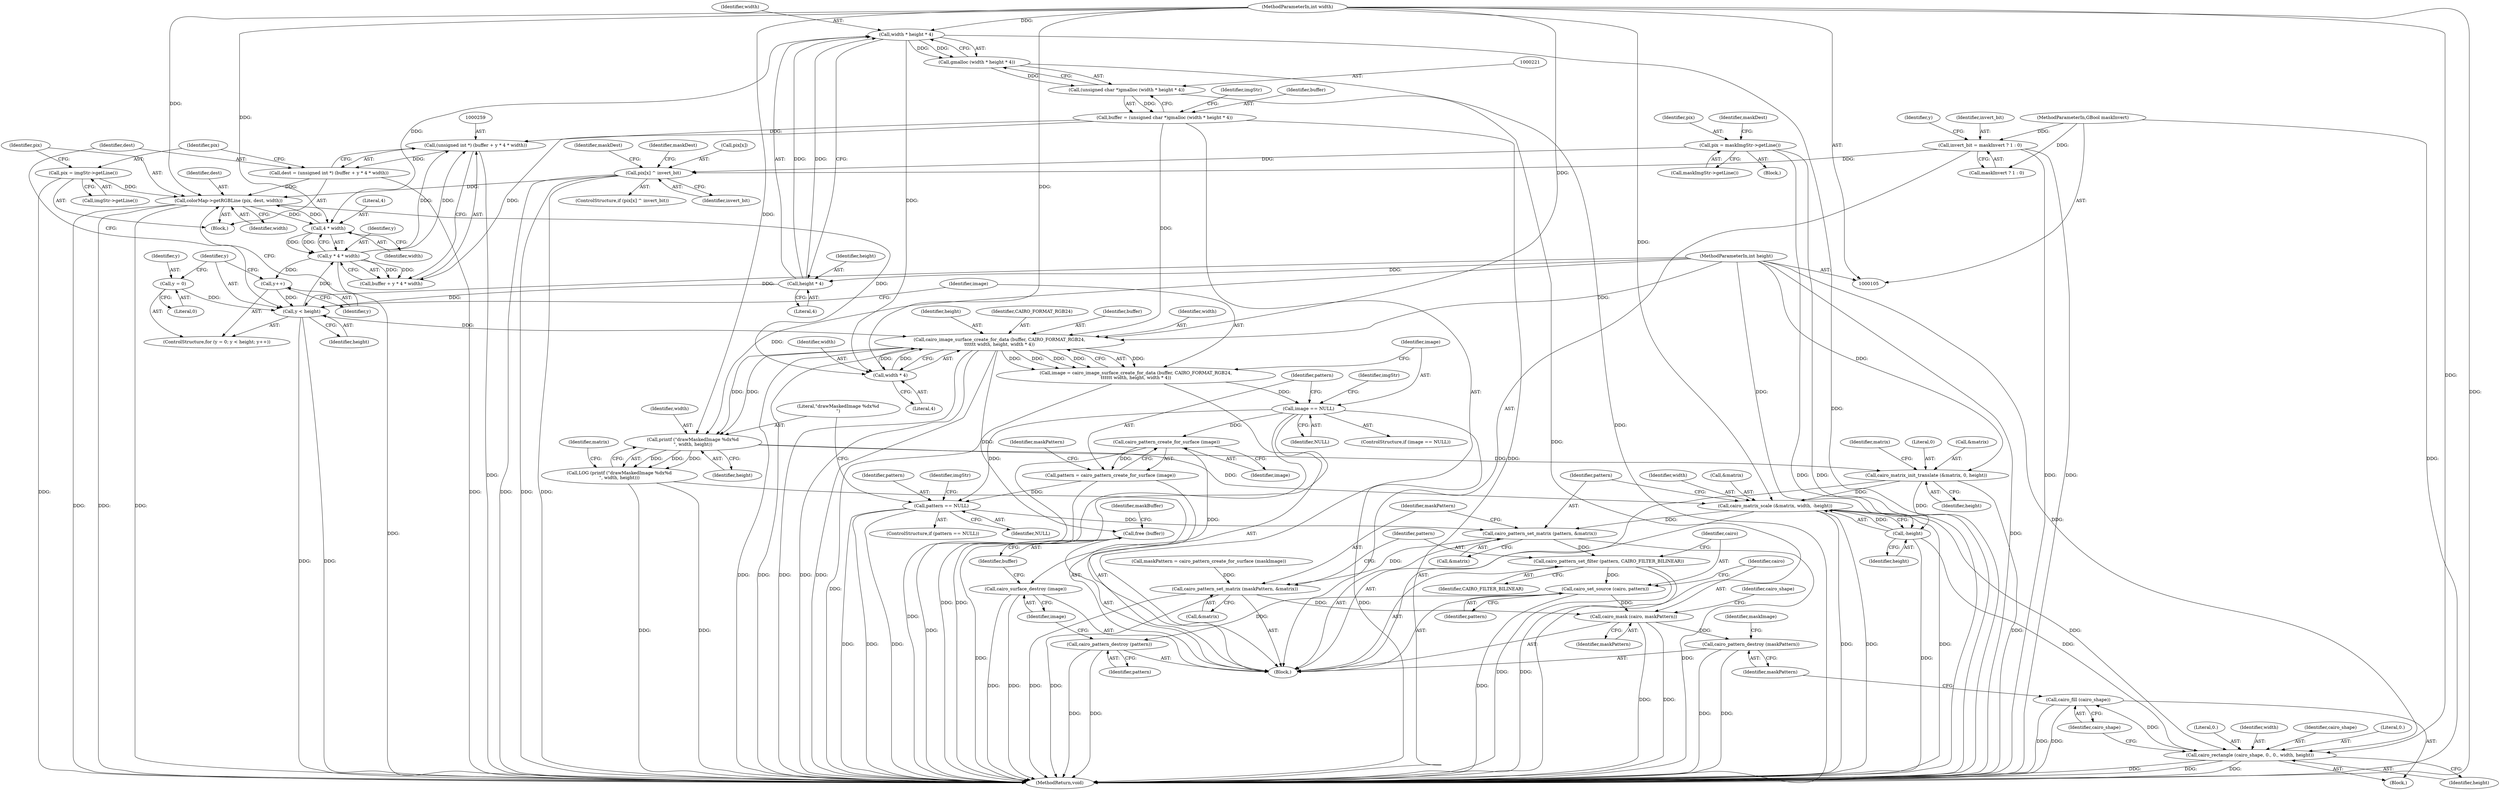 digraph "0_poppler_7b2d314a61fd0e12f47c62996cb49ec0d1ba747a_2@API" {
"1000276" [label="(Call,cairo_image_surface_create_for_data (buffer, CAIRO_FORMAT_RGB24,\n\t\t\t\t\t\t width, height, width * 4))"];
"1000218" [label="(Call,buffer = (unsigned char *)gmalloc (width * height * 4))"];
"1000220" [label="(Call,(unsigned char *)gmalloc (width * height * 4))"];
"1000222" [label="(Call,gmalloc (width * height * 4))"];
"1000223" [label="(Call,width * height * 4)"];
"1000109" [label="(MethodParameterIn,int width)"];
"1000225" [label="(Call,height * 4)"];
"1000110" [label="(MethodParameterIn,int height)"];
"1000281" [label="(Call,width * 4)"];
"1000270" [label="(Call,colorMap->getRGBLine (pix, dest, width))"];
"1000184" [label="(Call,pix[x] ^ invert_bit)"];
"1000163" [label="(Call,pix = maskImgStr->getLine())"];
"1000147" [label="(Call,invert_bit = maskInvert ? 1 : 0)"];
"1000115" [label="(MethodParameterIn,GBool maskInvert)"];
"1000267" [label="(Call,pix = imgStr->getLine())"];
"1000256" [label="(Call,dest = (unsigned int *) (buffer + y * 4 * width))"];
"1000258" [label="(Call,(unsigned int *) (buffer + y * 4 * width))"];
"1000262" [label="(Call,y * 4 * width)"];
"1000250" [label="(Call,y < height)"];
"1000247" [label="(Call,y = 0)"];
"1000253" [label="(Call,y++)"];
"1000264" [label="(Call,4 * width)"];
"1000274" [label="(Call,image = cairo_image_surface_create_for_data (buffer, CAIRO_FORMAT_RGB24,\n\t\t\t\t\t\t width, height, width * 4))"];
"1000285" [label="(Call,image == NULL)"];
"1000294" [label="(Call,cairo_pattern_create_for_surface (image))"];
"1000292" [label="(Call,pattern = cairo_pattern_create_for_surface (image))"];
"1000301" [label="(Call,pattern == NULL)"];
"1000324" [label="(Call,cairo_pattern_set_matrix (pattern, &matrix))"];
"1000328" [label="(Call,cairo_pattern_set_matrix (maskPattern, &matrix))"];
"1000338" [label="(Call,cairo_mask (cairo, maskPattern))"];
"1000352" [label="(Call,cairo_pattern_destroy (maskPattern))"];
"1000332" [label="(Call,cairo_pattern_set_filter (pattern, CAIRO_FILTER_BILINEAR))"];
"1000335" [label="(Call,cairo_set_source (cairo, pattern))"];
"1000356" [label="(Call,cairo_pattern_destroy (pattern))"];
"1000358" [label="(Call,cairo_surface_destroy (image))"];
"1000309" [label="(Call,printf (\"drawMaskedImage %dx%d\n\", width, height))"];
"1000308" [label="(Call,LOG (printf (\"drawMaskedImage %dx%d\n\", width, height)))"];
"1000313" [label="(Call,cairo_matrix_init_translate (&matrix, 0, height))"];
"1000318" [label="(Call,cairo_matrix_scale (&matrix, width, -height))"];
"1000344" [label="(Call,cairo_rectangle (cairo_shape, 0., 0., width, height))"];
"1000350" [label="(Call,cairo_fill (cairo_shape))"];
"1000322" [label="(Call,-height)"];
"1000360" [label="(Call,free (buffer))"];
"1000292" [label="(Call,pattern = cairo_pattern_create_for_surface (image))"];
"1000326" [label="(Call,&matrix)"];
"1000349" [label="(Identifier,height)"];
"1000220" [label="(Call,(unsigned char *)gmalloc (width * height * 4))"];
"1000315" [label="(Identifier,matrix)"];
"1000258" [label="(Call,(unsigned int *) (buffer + y * 4 * width))"];
"1000311" [label="(Identifier,width)"];
"1000314" [label="(Call,&matrix)"];
"1000257" [label="(Identifier,dest)"];
"1000273" [label="(Identifier,width)"];
"1000270" [label="(Call,colorMap->getRGBLine (pix, dest, width))"];
"1000301" [label="(Call,pattern == NULL)"];
"1000277" [label="(Identifier,buffer)"];
"1000219" [label="(Identifier,buffer)"];
"1000271" [label="(Identifier,pix)"];
"1000290" [label="(Identifier,imgStr)"];
"1000346" [label="(Literal,0.)"];
"1000344" [label="(Call,cairo_rectangle (cairo_shape, 0., 0., width, height))"];
"1000162" [label="(Block,)"];
"1000265" [label="(Literal,4)"];
"1000275" [label="(Identifier,image)"];
"1000116" [label="(Block,)"];
"1000115" [label="(MethodParameterIn,GBool maskInvert)"];
"1000306" [label="(Identifier,imgStr)"];
"1000313" [label="(Call,cairo_matrix_init_translate (&matrix, 0, height))"];
"1000356" [label="(Call,cairo_pattern_destroy (pattern))"];
"1000328" [label="(Call,cairo_pattern_set_matrix (maskPattern, &matrix))"];
"1000352" [label="(Call,cairo_pattern_destroy (maskPattern))"];
"1000227" [label="(Literal,4)"];
"1000325" [label="(Identifier,pattern)"];
"1000287" [label="(Identifier,NULL)"];
"1000321" [label="(Identifier,width)"];
"1000319" [label="(Call,&matrix)"];
"1000247" [label="(Call,y = 0)"];
"1000334" [label="(Identifier,CAIRO_FILTER_BILINEAR)"];
"1000335" [label="(Call,cairo_set_source (cairo, pattern))"];
"1000252" [label="(Identifier,height)"];
"1000256" [label="(Call,dest = (unsigned int *) (buffer + y * 4 * width))"];
"1000167" [label="(Identifier,maskDest)"];
"1000297" [label="(Identifier,maskPattern)"];
"1000248" [label="(Identifier,y)"];
"1000109" [label="(MethodParameterIn,int width)"];
"1000323" [label="(Identifier,height)"];
"1000251" [label="(Identifier,y)"];
"1000340" [label="(Identifier,maskPattern)"];
"1000164" [label="(Identifier,pix)"];
"1000309" [label="(Call,printf (\"drawMaskedImage %dx%d\n\", width, height))"];
"1000308" [label="(Call,LOG (printf (\"drawMaskedImage %dx%d\n\", width, height)))"];
"1000264" [label="(Call,4 * width)"];
"1000149" [label="(Call,maskInvert ? 1 : 0)"];
"1000272" [label="(Identifier,dest)"];
"1000226" [label="(Identifier,height)"];
"1000263" [label="(Identifier,y)"];
"1000192" [label="(Identifier,maskDest)"];
"1000343" [label="(Block,)"];
"1000260" [label="(Call,buffer + y * 4 * width)"];
"1000361" [label="(Identifier,buffer)"];
"1000310" [label="(Literal,\"drawMaskedImage %dx%d\n\")"];
"1000351" [label="(Identifier,cairo_shape)"];
"1000318" [label="(Call,cairo_matrix_scale (&matrix, width, -height))"];
"1000296" [label="(Call,maskPattern = cairo_pattern_create_for_surface (maskImage))"];
"1000285" [label="(Call,image == NULL)"];
"1000279" [label="(Identifier,width)"];
"1000348" [label="(Identifier,width)"];
"1000250" [label="(Call,y < height)"];
"1000224" [label="(Identifier,width)"];
"1000330" [label="(Call,&matrix)"];
"1000345" [label="(Identifier,cairo_shape)"];
"1000281" [label="(Call,width * 4)"];
"1000294" [label="(Call,cairo_pattern_create_for_surface (image))"];
"1000360" [label="(Call,free (buffer))"];
"1000222" [label="(Call,gmalloc (width * height * 4))"];
"1000249" [label="(Literal,0)"];
"1000155" [label="(Identifier,y)"];
"1000303" [label="(Identifier,NULL)"];
"1000110" [label="(MethodParameterIn,int height)"];
"1000359" [label="(Identifier,image)"];
"1000337" [label="(Identifier,pattern)"];
"1000148" [label="(Identifier,invert_bit)"];
"1000147" [label="(Call,invert_bit = maskInvert ? 1 : 0)"];
"1000320" [label="(Identifier,matrix)"];
"1000183" [label="(ControlStructure,if (pix[x] ^ invert_bit))"];
"1000300" [label="(ControlStructure,if (pattern == NULL))"];
"1000282" [label="(Identifier,width)"];
"1000269" [label="(Call,imgStr->getLine())"];
"1000329" [label="(Identifier,maskPattern)"];
"1000253" [label="(Call,y++)"];
"1000338" [label="(Call,cairo_mask (cairo, maskPattern))"];
"1000347" [label="(Literal,0.)"];
"1000268" [label="(Identifier,pix)"];
"1000358" [label="(Call,cairo_surface_destroy (image))"];
"1000283" [label="(Literal,4)"];
"1000274" [label="(Call,image = cairo_image_surface_create_for_data (buffer, CAIRO_FORMAT_RGB24,\n\t\t\t\t\t\t width, height, width * 4))"];
"1000280" [label="(Identifier,height)"];
"1000276" [label="(Call,cairo_image_surface_create_for_data (buffer, CAIRO_FORMAT_RGB24,\n\t\t\t\t\t\t width, height, width * 4))"];
"1000317" [label="(Identifier,height)"];
"1000336" [label="(Identifier,cairo)"];
"1000262" [label="(Call,y * 4 * width)"];
"1000342" [label="(Identifier,cairo_shape)"];
"1000324" [label="(Call,cairo_pattern_set_matrix (pattern, &matrix))"];
"1000254" [label="(Identifier,y)"];
"1000278" [label="(Identifier,CAIRO_FORMAT_RGB24)"];
"1000188" [label="(Identifier,invert_bit)"];
"1000198" [label="(Identifier,maskDest)"];
"1000355" [label="(Identifier,maskImage)"];
"1000316" [label="(Literal,0)"];
"1000267" [label="(Call,pix = imgStr->getLine())"];
"1000246" [label="(ControlStructure,for (y = 0; y < height; y++))"];
"1000223" [label="(Call,width * height * 4)"];
"1000332" [label="(Call,cairo_pattern_set_filter (pattern, CAIRO_FILTER_BILINEAR))"];
"1000284" [label="(ControlStructure,if (image == NULL))"];
"1000225" [label="(Call,height * 4)"];
"1000295" [label="(Identifier,image)"];
"1000165" [label="(Call,maskImgStr->getLine())"];
"1000286" [label="(Identifier,image)"];
"1000184" [label="(Call,pix[x] ^ invert_bit)"];
"1000353" [label="(Identifier,maskPattern)"];
"1000312" [label="(Identifier,height)"];
"1000229" [label="(Identifier,imgStr)"];
"1000266" [label="(Identifier,width)"];
"1000293" [label="(Identifier,pattern)"];
"1000255" [label="(Block,)"];
"1000322" [label="(Call,-height)"];
"1000163" [label="(Call,pix = maskImgStr->getLine())"];
"1000350" [label="(Call,cairo_fill (cairo_shape))"];
"1000357" [label="(Identifier,pattern)"];
"1000218" [label="(Call,buffer = (unsigned char *)gmalloc (width * height * 4))"];
"1000333" [label="(Identifier,pattern)"];
"1000339" [label="(Identifier,cairo)"];
"1000185" [label="(Call,pix[x])"];
"1000363" [label="(Identifier,maskBuffer)"];
"1000302" [label="(Identifier,pattern)"];
"1000366" [label="(MethodReturn,void)"];
"1000276" -> "1000274"  [label="AST: "];
"1000276" -> "1000281"  [label="CFG: "];
"1000277" -> "1000276"  [label="AST: "];
"1000278" -> "1000276"  [label="AST: "];
"1000279" -> "1000276"  [label="AST: "];
"1000280" -> "1000276"  [label="AST: "];
"1000281" -> "1000276"  [label="AST: "];
"1000274" -> "1000276"  [label="CFG: "];
"1000276" -> "1000366"  [label="DDG: "];
"1000276" -> "1000366"  [label="DDG: "];
"1000276" -> "1000366"  [label="DDG: "];
"1000276" -> "1000366"  [label="DDG: "];
"1000276" -> "1000366"  [label="DDG: "];
"1000276" -> "1000274"  [label="DDG: "];
"1000276" -> "1000274"  [label="DDG: "];
"1000276" -> "1000274"  [label="DDG: "];
"1000276" -> "1000274"  [label="DDG: "];
"1000276" -> "1000274"  [label="DDG: "];
"1000218" -> "1000276"  [label="DDG: "];
"1000281" -> "1000276"  [label="DDG: "];
"1000281" -> "1000276"  [label="DDG: "];
"1000109" -> "1000276"  [label="DDG: "];
"1000250" -> "1000276"  [label="DDG: "];
"1000110" -> "1000276"  [label="DDG: "];
"1000276" -> "1000309"  [label="DDG: "];
"1000276" -> "1000309"  [label="DDG: "];
"1000276" -> "1000360"  [label="DDG: "];
"1000218" -> "1000116"  [label="AST: "];
"1000218" -> "1000220"  [label="CFG: "];
"1000219" -> "1000218"  [label="AST: "];
"1000220" -> "1000218"  [label="AST: "];
"1000229" -> "1000218"  [label="CFG: "];
"1000218" -> "1000366"  [label="DDG: "];
"1000220" -> "1000218"  [label="DDG: "];
"1000218" -> "1000258"  [label="DDG: "];
"1000218" -> "1000260"  [label="DDG: "];
"1000220" -> "1000222"  [label="CFG: "];
"1000221" -> "1000220"  [label="AST: "];
"1000222" -> "1000220"  [label="AST: "];
"1000220" -> "1000366"  [label="DDG: "];
"1000222" -> "1000220"  [label="DDG: "];
"1000222" -> "1000223"  [label="CFG: "];
"1000223" -> "1000222"  [label="AST: "];
"1000222" -> "1000366"  [label="DDG: "];
"1000223" -> "1000222"  [label="DDG: "];
"1000223" -> "1000222"  [label="DDG: "];
"1000223" -> "1000225"  [label="CFG: "];
"1000224" -> "1000223"  [label="AST: "];
"1000225" -> "1000223"  [label="AST: "];
"1000223" -> "1000366"  [label="DDG: "];
"1000109" -> "1000223"  [label="DDG: "];
"1000225" -> "1000223"  [label="DDG: "];
"1000225" -> "1000223"  [label="DDG: "];
"1000223" -> "1000264"  [label="DDG: "];
"1000223" -> "1000281"  [label="DDG: "];
"1000109" -> "1000105"  [label="AST: "];
"1000109" -> "1000366"  [label="DDG: "];
"1000109" -> "1000264"  [label="DDG: "];
"1000109" -> "1000270"  [label="DDG: "];
"1000109" -> "1000281"  [label="DDG: "];
"1000109" -> "1000309"  [label="DDG: "];
"1000109" -> "1000318"  [label="DDG: "];
"1000109" -> "1000344"  [label="DDG: "];
"1000225" -> "1000227"  [label="CFG: "];
"1000226" -> "1000225"  [label="AST: "];
"1000227" -> "1000225"  [label="AST: "];
"1000110" -> "1000225"  [label="DDG: "];
"1000225" -> "1000250"  [label="DDG: "];
"1000110" -> "1000105"  [label="AST: "];
"1000110" -> "1000366"  [label="DDG: "];
"1000110" -> "1000250"  [label="DDG: "];
"1000110" -> "1000309"  [label="DDG: "];
"1000110" -> "1000313"  [label="DDG: "];
"1000110" -> "1000322"  [label="DDG: "];
"1000110" -> "1000344"  [label="DDG: "];
"1000281" -> "1000283"  [label="CFG: "];
"1000282" -> "1000281"  [label="AST: "];
"1000283" -> "1000281"  [label="AST: "];
"1000270" -> "1000281"  [label="DDG: "];
"1000270" -> "1000255"  [label="AST: "];
"1000270" -> "1000273"  [label="CFG: "];
"1000271" -> "1000270"  [label="AST: "];
"1000272" -> "1000270"  [label="AST: "];
"1000273" -> "1000270"  [label="AST: "];
"1000254" -> "1000270"  [label="CFG: "];
"1000270" -> "1000366"  [label="DDG: "];
"1000270" -> "1000366"  [label="DDG: "];
"1000270" -> "1000366"  [label="DDG: "];
"1000270" -> "1000264"  [label="DDG: "];
"1000184" -> "1000270"  [label="DDG: "];
"1000267" -> "1000270"  [label="DDG: "];
"1000256" -> "1000270"  [label="DDG: "];
"1000264" -> "1000270"  [label="DDG: "];
"1000184" -> "1000183"  [label="AST: "];
"1000184" -> "1000188"  [label="CFG: "];
"1000185" -> "1000184"  [label="AST: "];
"1000188" -> "1000184"  [label="AST: "];
"1000192" -> "1000184"  [label="CFG: "];
"1000198" -> "1000184"  [label="CFG: "];
"1000184" -> "1000366"  [label="DDG: "];
"1000184" -> "1000366"  [label="DDG: "];
"1000184" -> "1000366"  [label="DDG: "];
"1000163" -> "1000184"  [label="DDG: "];
"1000147" -> "1000184"  [label="DDG: "];
"1000163" -> "1000162"  [label="AST: "];
"1000163" -> "1000165"  [label="CFG: "];
"1000164" -> "1000163"  [label="AST: "];
"1000165" -> "1000163"  [label="AST: "];
"1000167" -> "1000163"  [label="CFG: "];
"1000163" -> "1000366"  [label="DDG: "];
"1000163" -> "1000366"  [label="DDG: "];
"1000147" -> "1000116"  [label="AST: "];
"1000147" -> "1000149"  [label="CFG: "];
"1000148" -> "1000147"  [label="AST: "];
"1000149" -> "1000147"  [label="AST: "];
"1000155" -> "1000147"  [label="CFG: "];
"1000147" -> "1000366"  [label="DDG: "];
"1000147" -> "1000366"  [label="DDG: "];
"1000115" -> "1000147"  [label="DDG: "];
"1000115" -> "1000105"  [label="AST: "];
"1000115" -> "1000366"  [label="DDG: "];
"1000115" -> "1000149"  [label="DDG: "];
"1000267" -> "1000255"  [label="AST: "];
"1000267" -> "1000269"  [label="CFG: "];
"1000268" -> "1000267"  [label="AST: "];
"1000269" -> "1000267"  [label="AST: "];
"1000271" -> "1000267"  [label="CFG: "];
"1000267" -> "1000366"  [label="DDG: "];
"1000256" -> "1000255"  [label="AST: "];
"1000256" -> "1000258"  [label="CFG: "];
"1000257" -> "1000256"  [label="AST: "];
"1000258" -> "1000256"  [label="AST: "];
"1000268" -> "1000256"  [label="CFG: "];
"1000256" -> "1000366"  [label="DDG: "];
"1000258" -> "1000256"  [label="DDG: "];
"1000258" -> "1000260"  [label="CFG: "];
"1000259" -> "1000258"  [label="AST: "];
"1000260" -> "1000258"  [label="AST: "];
"1000258" -> "1000366"  [label="DDG: "];
"1000262" -> "1000258"  [label="DDG: "];
"1000262" -> "1000258"  [label="DDG: "];
"1000262" -> "1000260"  [label="AST: "];
"1000262" -> "1000264"  [label="CFG: "];
"1000263" -> "1000262"  [label="AST: "];
"1000264" -> "1000262"  [label="AST: "];
"1000260" -> "1000262"  [label="CFG: "];
"1000262" -> "1000366"  [label="DDG: "];
"1000262" -> "1000253"  [label="DDG: "];
"1000262" -> "1000260"  [label="DDG: "];
"1000262" -> "1000260"  [label="DDG: "];
"1000250" -> "1000262"  [label="DDG: "];
"1000264" -> "1000262"  [label="DDG: "];
"1000264" -> "1000262"  [label="DDG: "];
"1000250" -> "1000246"  [label="AST: "];
"1000250" -> "1000252"  [label="CFG: "];
"1000251" -> "1000250"  [label="AST: "];
"1000252" -> "1000250"  [label="AST: "];
"1000257" -> "1000250"  [label="CFG: "];
"1000275" -> "1000250"  [label="CFG: "];
"1000250" -> "1000366"  [label="DDG: "];
"1000250" -> "1000366"  [label="DDG: "];
"1000247" -> "1000250"  [label="DDG: "];
"1000253" -> "1000250"  [label="DDG: "];
"1000247" -> "1000246"  [label="AST: "];
"1000247" -> "1000249"  [label="CFG: "];
"1000248" -> "1000247"  [label="AST: "];
"1000249" -> "1000247"  [label="AST: "];
"1000251" -> "1000247"  [label="CFG: "];
"1000253" -> "1000246"  [label="AST: "];
"1000253" -> "1000254"  [label="CFG: "];
"1000254" -> "1000253"  [label="AST: "];
"1000251" -> "1000253"  [label="CFG: "];
"1000264" -> "1000266"  [label="CFG: "];
"1000265" -> "1000264"  [label="AST: "];
"1000266" -> "1000264"  [label="AST: "];
"1000274" -> "1000116"  [label="AST: "];
"1000275" -> "1000274"  [label="AST: "];
"1000286" -> "1000274"  [label="CFG: "];
"1000274" -> "1000366"  [label="DDG: "];
"1000274" -> "1000285"  [label="DDG: "];
"1000285" -> "1000284"  [label="AST: "];
"1000285" -> "1000287"  [label="CFG: "];
"1000286" -> "1000285"  [label="AST: "];
"1000287" -> "1000285"  [label="AST: "];
"1000290" -> "1000285"  [label="CFG: "];
"1000293" -> "1000285"  [label="CFG: "];
"1000285" -> "1000366"  [label="DDG: "];
"1000285" -> "1000366"  [label="DDG: "];
"1000285" -> "1000366"  [label="DDG: "];
"1000285" -> "1000294"  [label="DDG: "];
"1000285" -> "1000301"  [label="DDG: "];
"1000294" -> "1000292"  [label="AST: "];
"1000294" -> "1000295"  [label="CFG: "];
"1000295" -> "1000294"  [label="AST: "];
"1000292" -> "1000294"  [label="CFG: "];
"1000294" -> "1000366"  [label="DDG: "];
"1000294" -> "1000292"  [label="DDG: "];
"1000294" -> "1000358"  [label="DDG: "];
"1000292" -> "1000116"  [label="AST: "];
"1000293" -> "1000292"  [label="AST: "];
"1000297" -> "1000292"  [label="CFG: "];
"1000292" -> "1000366"  [label="DDG: "];
"1000292" -> "1000301"  [label="DDG: "];
"1000301" -> "1000300"  [label="AST: "];
"1000301" -> "1000303"  [label="CFG: "];
"1000302" -> "1000301"  [label="AST: "];
"1000303" -> "1000301"  [label="AST: "];
"1000306" -> "1000301"  [label="CFG: "];
"1000310" -> "1000301"  [label="CFG: "];
"1000301" -> "1000366"  [label="DDG: "];
"1000301" -> "1000366"  [label="DDG: "];
"1000301" -> "1000366"  [label="DDG: "];
"1000301" -> "1000324"  [label="DDG: "];
"1000324" -> "1000116"  [label="AST: "];
"1000324" -> "1000326"  [label="CFG: "];
"1000325" -> "1000324"  [label="AST: "];
"1000326" -> "1000324"  [label="AST: "];
"1000329" -> "1000324"  [label="CFG: "];
"1000324" -> "1000366"  [label="DDG: "];
"1000318" -> "1000324"  [label="DDG: "];
"1000324" -> "1000328"  [label="DDG: "];
"1000324" -> "1000332"  [label="DDG: "];
"1000328" -> "1000116"  [label="AST: "];
"1000328" -> "1000330"  [label="CFG: "];
"1000329" -> "1000328"  [label="AST: "];
"1000330" -> "1000328"  [label="AST: "];
"1000333" -> "1000328"  [label="CFG: "];
"1000328" -> "1000366"  [label="DDG: "];
"1000328" -> "1000366"  [label="DDG: "];
"1000296" -> "1000328"  [label="DDG: "];
"1000328" -> "1000338"  [label="DDG: "];
"1000338" -> "1000116"  [label="AST: "];
"1000338" -> "1000340"  [label="CFG: "];
"1000339" -> "1000338"  [label="AST: "];
"1000340" -> "1000338"  [label="AST: "];
"1000342" -> "1000338"  [label="CFG: "];
"1000338" -> "1000366"  [label="DDG: "];
"1000338" -> "1000366"  [label="DDG: "];
"1000335" -> "1000338"  [label="DDG: "];
"1000338" -> "1000352"  [label="DDG: "];
"1000352" -> "1000116"  [label="AST: "];
"1000352" -> "1000353"  [label="CFG: "];
"1000353" -> "1000352"  [label="AST: "];
"1000355" -> "1000352"  [label="CFG: "];
"1000352" -> "1000366"  [label="DDG: "];
"1000352" -> "1000366"  [label="DDG: "];
"1000332" -> "1000116"  [label="AST: "];
"1000332" -> "1000334"  [label="CFG: "];
"1000333" -> "1000332"  [label="AST: "];
"1000334" -> "1000332"  [label="AST: "];
"1000336" -> "1000332"  [label="CFG: "];
"1000332" -> "1000366"  [label="DDG: "];
"1000332" -> "1000366"  [label="DDG: "];
"1000332" -> "1000335"  [label="DDG: "];
"1000335" -> "1000116"  [label="AST: "];
"1000335" -> "1000337"  [label="CFG: "];
"1000336" -> "1000335"  [label="AST: "];
"1000337" -> "1000335"  [label="AST: "];
"1000339" -> "1000335"  [label="CFG: "];
"1000335" -> "1000366"  [label="DDG: "];
"1000335" -> "1000356"  [label="DDG: "];
"1000356" -> "1000116"  [label="AST: "];
"1000356" -> "1000357"  [label="CFG: "];
"1000357" -> "1000356"  [label="AST: "];
"1000359" -> "1000356"  [label="CFG: "];
"1000356" -> "1000366"  [label="DDG: "];
"1000356" -> "1000366"  [label="DDG: "];
"1000358" -> "1000116"  [label="AST: "];
"1000358" -> "1000359"  [label="CFG: "];
"1000359" -> "1000358"  [label="AST: "];
"1000361" -> "1000358"  [label="CFG: "];
"1000358" -> "1000366"  [label="DDG: "];
"1000358" -> "1000366"  [label="DDG: "];
"1000309" -> "1000308"  [label="AST: "];
"1000309" -> "1000312"  [label="CFG: "];
"1000310" -> "1000309"  [label="AST: "];
"1000311" -> "1000309"  [label="AST: "];
"1000312" -> "1000309"  [label="AST: "];
"1000308" -> "1000309"  [label="CFG: "];
"1000309" -> "1000308"  [label="DDG: "];
"1000309" -> "1000308"  [label="DDG: "];
"1000309" -> "1000308"  [label="DDG: "];
"1000309" -> "1000313"  [label="DDG: "];
"1000309" -> "1000318"  [label="DDG: "];
"1000308" -> "1000116"  [label="AST: "];
"1000315" -> "1000308"  [label="CFG: "];
"1000308" -> "1000366"  [label="DDG: "];
"1000308" -> "1000366"  [label="DDG: "];
"1000313" -> "1000116"  [label="AST: "];
"1000313" -> "1000317"  [label="CFG: "];
"1000314" -> "1000313"  [label="AST: "];
"1000316" -> "1000313"  [label="AST: "];
"1000317" -> "1000313"  [label="AST: "];
"1000320" -> "1000313"  [label="CFG: "];
"1000313" -> "1000366"  [label="DDG: "];
"1000313" -> "1000318"  [label="DDG: "];
"1000313" -> "1000322"  [label="DDG: "];
"1000318" -> "1000116"  [label="AST: "];
"1000318" -> "1000322"  [label="CFG: "];
"1000319" -> "1000318"  [label="AST: "];
"1000321" -> "1000318"  [label="AST: "];
"1000322" -> "1000318"  [label="AST: "];
"1000325" -> "1000318"  [label="CFG: "];
"1000318" -> "1000366"  [label="DDG: "];
"1000318" -> "1000366"  [label="DDG: "];
"1000318" -> "1000366"  [label="DDG: "];
"1000322" -> "1000318"  [label="DDG: "];
"1000318" -> "1000344"  [label="DDG: "];
"1000344" -> "1000343"  [label="AST: "];
"1000344" -> "1000349"  [label="CFG: "];
"1000345" -> "1000344"  [label="AST: "];
"1000346" -> "1000344"  [label="AST: "];
"1000347" -> "1000344"  [label="AST: "];
"1000348" -> "1000344"  [label="AST: "];
"1000349" -> "1000344"  [label="AST: "];
"1000351" -> "1000344"  [label="CFG: "];
"1000344" -> "1000366"  [label="DDG: "];
"1000344" -> "1000366"  [label="DDG: "];
"1000344" -> "1000366"  [label="DDG: "];
"1000322" -> "1000344"  [label="DDG: "];
"1000344" -> "1000350"  [label="DDG: "];
"1000350" -> "1000343"  [label="AST: "];
"1000350" -> "1000351"  [label="CFG: "];
"1000351" -> "1000350"  [label="AST: "];
"1000353" -> "1000350"  [label="CFG: "];
"1000350" -> "1000366"  [label="DDG: "];
"1000350" -> "1000366"  [label="DDG: "];
"1000322" -> "1000323"  [label="CFG: "];
"1000323" -> "1000322"  [label="AST: "];
"1000322" -> "1000366"  [label="DDG: "];
"1000360" -> "1000116"  [label="AST: "];
"1000360" -> "1000361"  [label="CFG: "];
"1000361" -> "1000360"  [label="AST: "];
"1000363" -> "1000360"  [label="CFG: "];
"1000360" -> "1000366"  [label="DDG: "];
}
